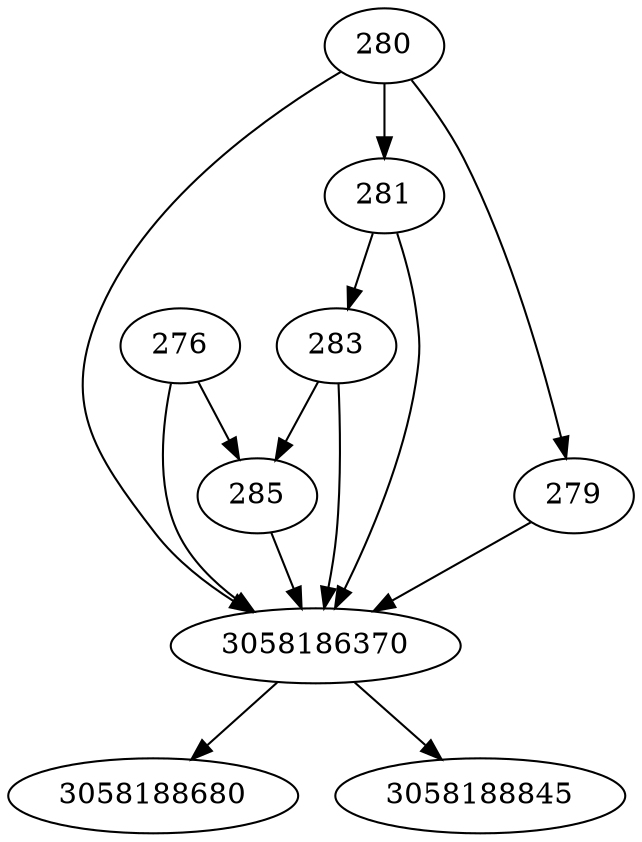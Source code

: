 strict digraph  {
3058186370;
3058188680;
3058188845;
276;
279;
280;
281;
283;
285;
3058186370 -> 3058188845;
3058186370 -> 3058188680;
276 -> 3058186370;
276 -> 285;
279 -> 3058186370;
280 -> 3058186370;
280 -> 279;
280 -> 281;
281 -> 3058186370;
281 -> 283;
283 -> 285;
283 -> 3058186370;
285 -> 3058186370;
}
